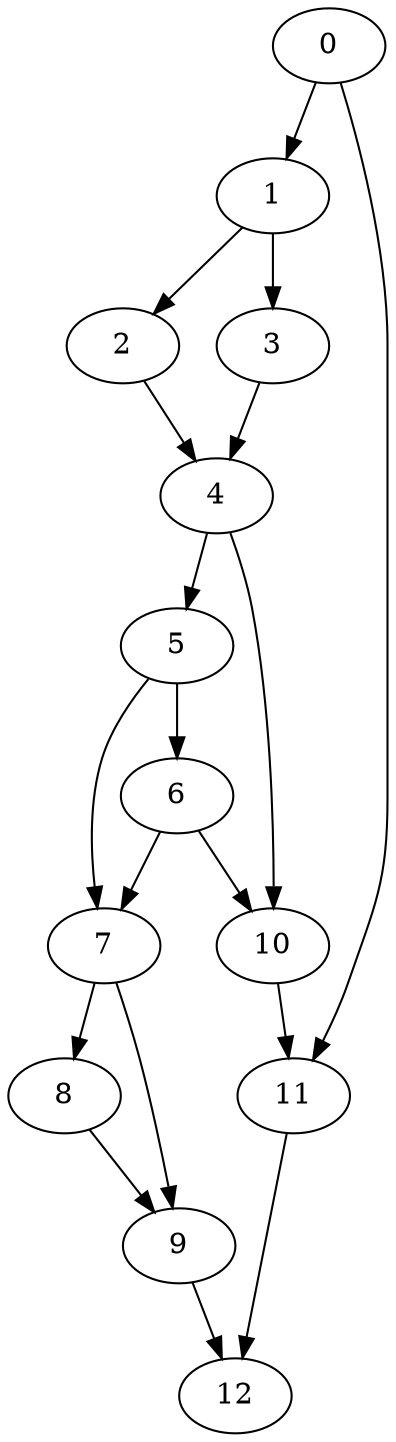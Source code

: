 digraph {
	0
	1
	2
	3
	4
	5
	6
	7
	8
	9
	10
	11
	12
	4 -> 5
	5 -> 7
	6 -> 7
	7 -> 8
	7 -> 9
	8 -> 9
	2 -> 4
	3 -> 4
	5 -> 6
	4 -> 10
	6 -> 10
	0 -> 11
	10 -> 11
	0 -> 1
	1 -> 2
	1 -> 3
	9 -> 12
	11 -> 12
}
